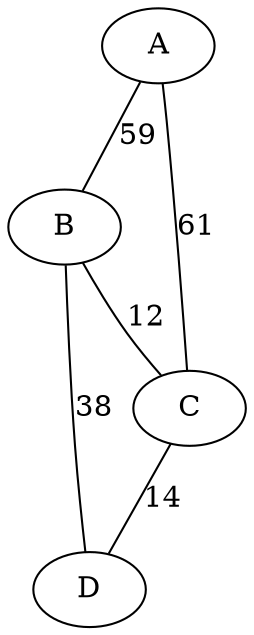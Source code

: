 graph G {
  A;
  B;
  C;
  D;
  A -- B [label=59];
  B -- C [label=12];
  C -- D [label=14];
  D -- B [label=38];
  A -- C [label=61];
}